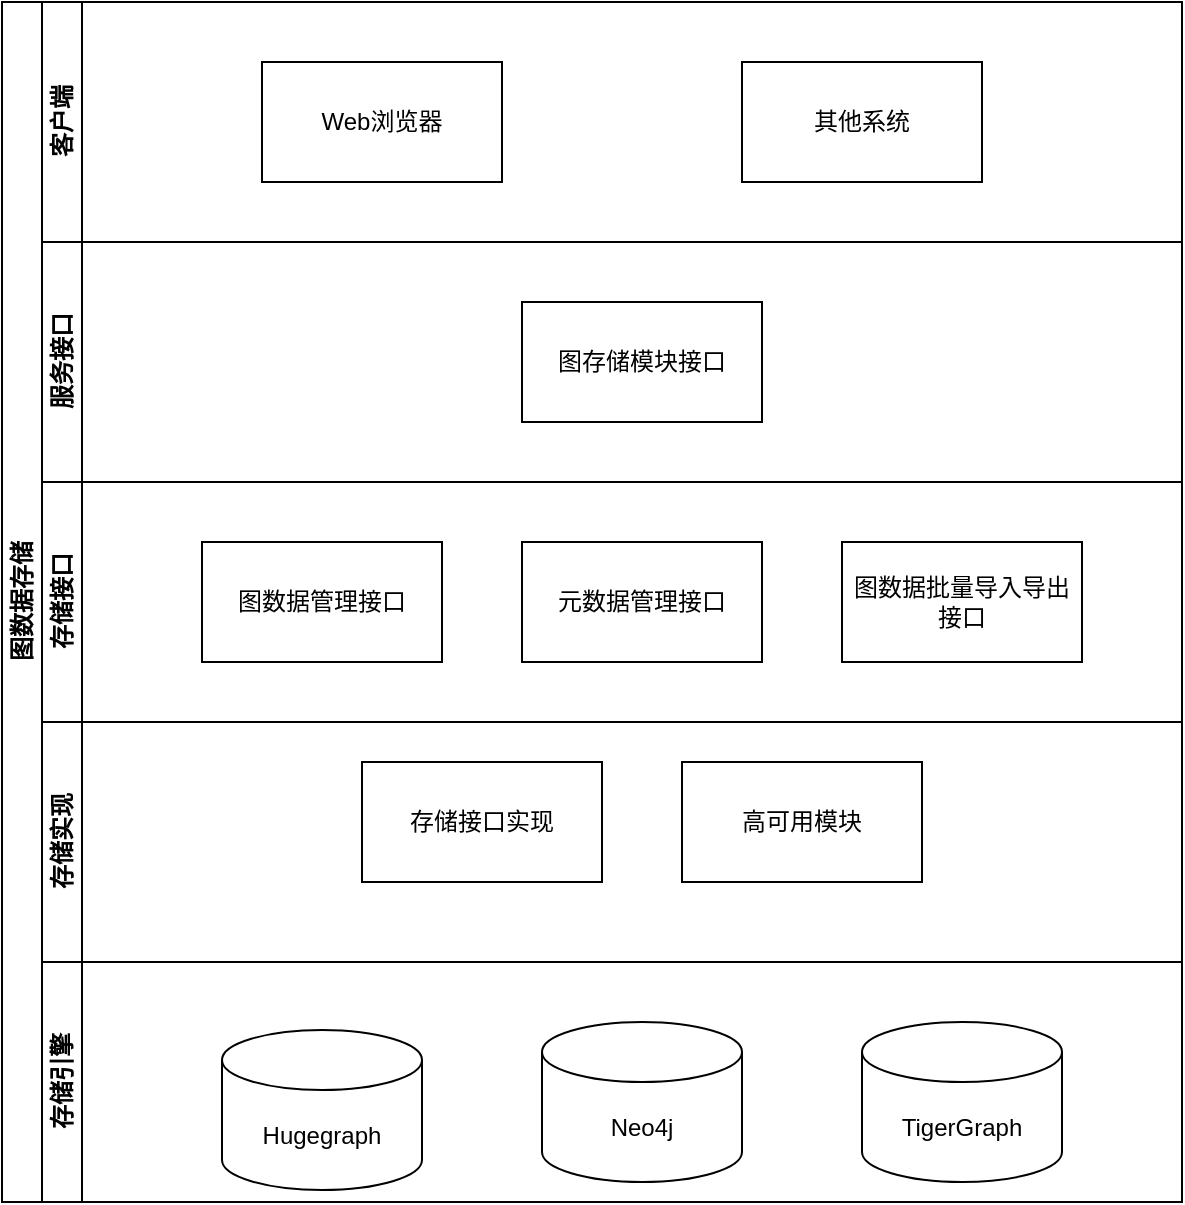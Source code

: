 <mxfile version="22.1.21" type="github">
  <diagram name="第 1 页" id="jRL6ygz8Du5S71m1YgYy">
    <mxGraphModel dx="989" dy="508" grid="1" gridSize="10" guides="1" tooltips="1" connect="1" arrows="1" fold="1" page="1" pageScale="1" pageWidth="827" pageHeight="1169" math="0" shadow="0">
      <root>
        <mxCell id="0" />
        <mxCell id="1" parent="0" />
        <mxCell id="Y2Ha5PT66DZoxck5R7xJ-13" value="图数据存储" style="swimlane;childLayout=stackLayout;resizeParent=1;resizeParentMax=0;horizontal=0;startSize=20;horizontalStack=0;html=1;" vertex="1" parent="1">
          <mxGeometry x="20" y="110" width="590" height="600" as="geometry" />
        </mxCell>
        <mxCell id="Y2Ha5PT66DZoxck5R7xJ-14" value="客户端" style="swimlane;startSize=20;horizontal=0;html=1;" vertex="1" parent="Y2Ha5PT66DZoxck5R7xJ-13">
          <mxGeometry x="20" width="570" height="120" as="geometry" />
        </mxCell>
        <mxCell id="Y2Ha5PT66DZoxck5R7xJ-20" value="Web浏览器" style="rounded=0;whiteSpace=wrap;html=1;" vertex="1" parent="Y2Ha5PT66DZoxck5R7xJ-14">
          <mxGeometry x="110" y="30" width="120" height="60" as="geometry" />
        </mxCell>
        <mxCell id="Y2Ha5PT66DZoxck5R7xJ-28" value="其他系统" style="rounded=0;whiteSpace=wrap;html=1;" vertex="1" parent="Y2Ha5PT66DZoxck5R7xJ-14">
          <mxGeometry x="350" y="30" width="120" height="60" as="geometry" />
        </mxCell>
        <mxCell id="Y2Ha5PT66DZoxck5R7xJ-26" value="服务接口" style="swimlane;startSize=20;horizontal=0;html=1;" vertex="1" parent="Y2Ha5PT66DZoxck5R7xJ-13">
          <mxGeometry x="20" y="120" width="570" height="120" as="geometry" />
        </mxCell>
        <mxCell id="Y2Ha5PT66DZoxck5R7xJ-29" value="图存储模块接口" style="rounded=0;whiteSpace=wrap;html=1;" vertex="1" parent="Y2Ha5PT66DZoxck5R7xJ-26">
          <mxGeometry x="240" y="30" width="120" height="60" as="geometry" />
        </mxCell>
        <mxCell id="Y2Ha5PT66DZoxck5R7xJ-15" value="存储接口" style="swimlane;startSize=20;horizontal=0;html=1;" vertex="1" parent="Y2Ha5PT66DZoxck5R7xJ-13">
          <mxGeometry x="20" y="240" width="570" height="120" as="geometry" />
        </mxCell>
        <mxCell id="Y2Ha5PT66DZoxck5R7xJ-17" value="图数据管理接口" style="rounded=0;whiteSpace=wrap;html=1;" vertex="1" parent="Y2Ha5PT66DZoxck5R7xJ-15">
          <mxGeometry x="80" y="30" width="120" height="60" as="geometry" />
        </mxCell>
        <mxCell id="Y2Ha5PT66DZoxck5R7xJ-18" value="元数据管理接口" style="rounded=0;whiteSpace=wrap;html=1;" vertex="1" parent="Y2Ha5PT66DZoxck5R7xJ-15">
          <mxGeometry x="240" y="30" width="120" height="60" as="geometry" />
        </mxCell>
        <mxCell id="Y2Ha5PT66DZoxck5R7xJ-19" value="图数据批量导入导出接口" style="rounded=0;whiteSpace=wrap;html=1;" vertex="1" parent="Y2Ha5PT66DZoxck5R7xJ-15">
          <mxGeometry x="400" y="30" width="120" height="60" as="geometry" />
        </mxCell>
        <mxCell id="Y2Ha5PT66DZoxck5R7xJ-16" value="存储实现" style="swimlane;startSize=20;horizontal=0;html=1;" vertex="1" parent="Y2Ha5PT66DZoxck5R7xJ-13">
          <mxGeometry x="20" y="360" width="570" height="120" as="geometry" />
        </mxCell>
        <mxCell id="Y2Ha5PT66DZoxck5R7xJ-38" value="存储接口实现" style="rounded=0;whiteSpace=wrap;html=1;" vertex="1" parent="Y2Ha5PT66DZoxck5R7xJ-16">
          <mxGeometry x="160" y="20" width="120" height="60" as="geometry" />
        </mxCell>
        <mxCell id="Y2Ha5PT66DZoxck5R7xJ-41" value="高可用模块" style="rounded=0;whiteSpace=wrap;html=1;" vertex="1" parent="Y2Ha5PT66DZoxck5R7xJ-16">
          <mxGeometry x="320" y="20" width="120" height="60" as="geometry" />
        </mxCell>
        <mxCell id="Y2Ha5PT66DZoxck5R7xJ-30" value="存储引擎" style="swimlane;startSize=20;horizontal=0;html=1;" vertex="1" parent="Y2Ha5PT66DZoxck5R7xJ-13">
          <mxGeometry x="20" y="480" width="570" height="120" as="geometry" />
        </mxCell>
        <mxCell id="Y2Ha5PT66DZoxck5R7xJ-31" value="Hugegraph" style="shape=cylinder3;whiteSpace=wrap;html=1;boundedLbl=1;backgroundOutline=1;size=15;" vertex="1" parent="Y2Ha5PT66DZoxck5R7xJ-30">
          <mxGeometry x="90" y="34" width="100" height="80" as="geometry" />
        </mxCell>
        <mxCell id="Y2Ha5PT66DZoxck5R7xJ-32" value="Neo4j" style="shape=cylinder3;whiteSpace=wrap;html=1;boundedLbl=1;backgroundOutline=1;size=15;" vertex="1" parent="Y2Ha5PT66DZoxck5R7xJ-30">
          <mxGeometry x="250" y="30" width="100" height="80" as="geometry" />
        </mxCell>
        <mxCell id="Y2Ha5PT66DZoxck5R7xJ-33" value="TigerGraph " style="shape=cylinder3;whiteSpace=wrap;html=1;boundedLbl=1;backgroundOutline=1;size=15;" vertex="1" parent="Y2Ha5PT66DZoxck5R7xJ-30">
          <mxGeometry x="410" y="30" width="100" height="80" as="geometry" />
        </mxCell>
      </root>
    </mxGraphModel>
  </diagram>
</mxfile>
